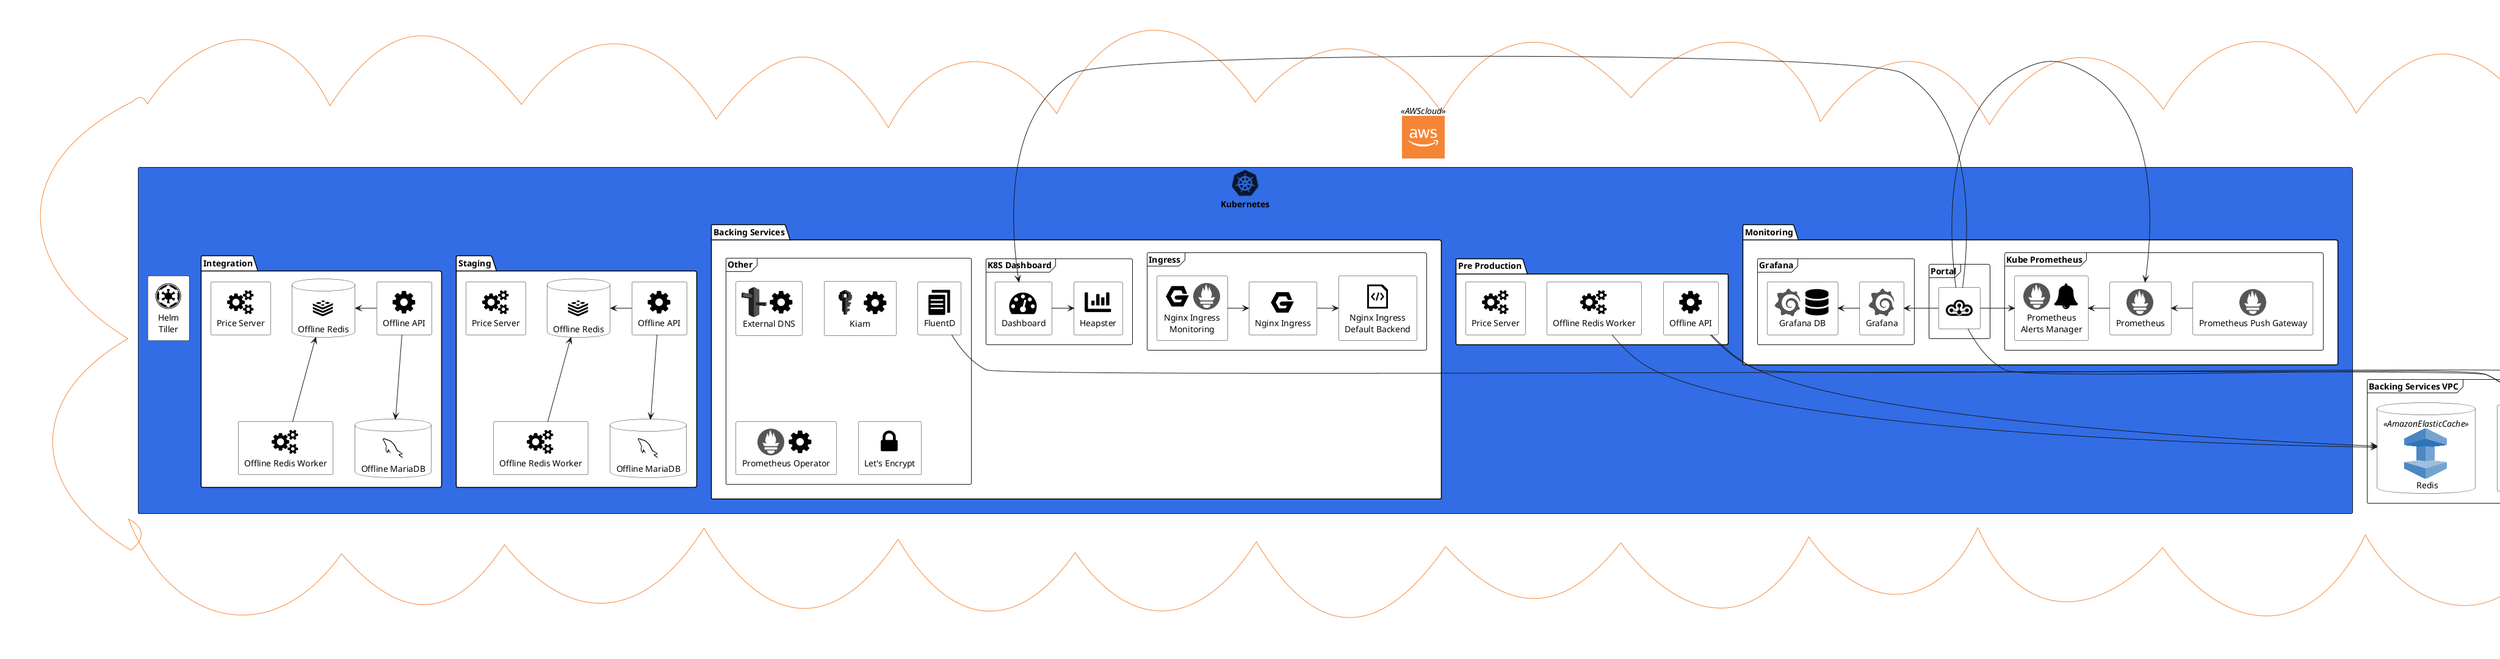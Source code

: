 @startuml

skinparam sequenceMessageAlign center

!include <cloudogu/tools/k8s.puml>
!include <cloudogu/dogus/cloudogu.puml>
!include <cloudogu/tools/prometheus.puml>
!include <cloudogu/tools/grafana.puml>
!include <tupadr3/devicons/redis.puml>
!include <tupadr3/devicons/mysql.puml>
!include <tupadr3/font-awesome/cogs.puml>
!include <tupadr3/font-awesome/cog.puml>
!include <tupadr3/font-awesome/lock.puml>
!include <tupadr3/font-awesome-5/skyatlas.puml>
!include <tupadr3/font-awesome-5/database.puml>
!include <tupadr3/font-awesome-5/chart_bar.puml>
!include <tupadr3/font-awesome-5/empire.puml>
!include <tupadr3/devicons/code_badge.puml>

!include <cloudinsight/bell.puml>
!include <cloudinsight/dashboard.puml>
!include <cloudinsight/nginx.puml>
!include <cloudinsight/copy.puml>


!include <aws/common.puml>
!include <aws/General/AWScloud/AWScloud.puml>
!include <aws/Database/AmazonRDS/AmazonRDS.puml>
!include <aws/Database/AmazonElasticCache/AmazonElasticCache.puml>
!include <aws/Analytics/AmazonES/AmazonES.puml>
!include <aws/SecurityIdentityCompliance/AWSIAM/AWSIAM.puml>
!include <aws/NetworkingContentDelivery/AmazonRoute53/AmazonRoute53.puml>


AWSCLOUD(aws) #FFFFFF {

	rectangle "<$k8s>\nKubernetes" as k8s #326de6 {

		rectangle "<$empire>\nHelm\nTiller" #FFFFFF

		package "Backing Services" #FFFFFF {
			frame "Ingress" #FFFFFF {
				rectangle "<$nginx>\nNginx Ingress" as ingress #FFFFFF
				rectangle "<$code_badge>\nNginx Ingress\nDefault Backend" as ingress_backend #FFFFFF
				rectangle "<$nginx><$prometheus>\nNginx Ingress\nMonitoring" as ingress_monitoring #FFFFFF

				ingress -right-> ingress_backend
        ingress_monitoring -> ingress
			}

			frame "K8S Dashboard" #FFFFFF {
				rectangle "<$dashboard>\nDashboard" as dashboard #FFFFFF
				rectangle "<$chart_bar>\nHeapster" as heapster #FFFFFF

				dashboard -> heapster
			}

			frame "Other" #FFFFFF {
				rectangle "<$AmazonRoute53{scale=0.6}><$cog>\nExternal DNS" as dns #FFFFFF
				rectangle "<$copy>\nFluentD" as fluentd_elasticsearch_logs #FFFFFF
				rectangle "<$AWSIAM{scale=0.5}><$cog>\nKiam" as kiam #FFFFFF
				rectangle "<$prometheus><$cog>\nPrometheus Operator" as prometheus_operator #FFFFFF
				rectangle "<$lock>\nLet's Encrypt" as tls #FFFFFF

			}

		}

		package "Monitoring" #FFFFFF {
			frame "Kube Prometheus" #FFFFFF {
				rectangle "<$prometheus>\nPrometheus" as prometheus #FFFFFF
				rectangle "<$prometheus><$bell>\nPrometheus\nAlerts Manager" as prometheus_alerts_manager #FFFFFF
				rectangle "<$prometheus>\nPrometheus Push Gateway" as prometheus_push_gateway #FFFFFF

				prometheus -left-> prometheus_alerts_manager
        prometheus_push_gateway -left-> prometheus
			}

			frame "Portal" #FFFFFF {
				rectangle "<$cloudogu>" as portal #FFFFFF
			}

			frame "Grafana" #FFFFFF {
				rectangle "<$grafana>\nGrafana" as grafana #FFFFFF
				rectangle "<$grafana><$database>\nGrafana DB" as grafana_db #FFFFFF
				grafana -left-> grafana_db
			}
		}

		package "Staging" #FFFFFF {
			database "<$mysql>\nOffline MariaDB" as staging_offline_mariadb #FFFFFF
			rectangle "<$cog>\nOffline API" as staging_offline_api #FFFFFF
			database "<$redis>\nOffline Redis" as staging_offline_redis #FFFFFF
			rectangle "<$cogs>\nOffline Redis Worker" as staging_offline_redis_worker #FFFFFF
			rectangle "<$cogs>\nPrice Server" as staging_price_server #FFFFFF

			staging_offline_api -down-> staging_offline_mariadb
			staging_offline_api -left-> staging_offline_redis
			staging_offline_redis_worker -up-> staging_offline_redis
		}

		package "Integration" #FFFFFF {
			database "<$mysql>\nOffline MariaDB" as integration_offline_mariadb #FFFFFF
			rectangle "<$cog>\nOffline API" as integration_offline_api #FFFFFF
			database "<$redis>\nOffline Redis" as integration_offline_redis #FFFFFF
			rectangle "<$cogs>\nOffline Redis Worker" as integration_offline_redis_worker #FFFFFF
			rectangle "<$cogs>\nPrice Server" as integration_price_server #FFFFFF

			integration_offline_api -down-> integration_offline_mariadb
      integration_offline_api -left-> integration_offline_redis
      integration_offline_redis_worker -up-> integration_offline_redis
		}

		package "Pre Production" #FFFFFF {
			rectangle "<$cog>\nOffline API" as pre_production_offline_api #FFFFFF
			rectangle "<$cogs>\nOffline Redis Worker" as pre_production_offline_redis_worker #FFFFFF
			rectangle "<$cogs>\nPrice Server" as pre_production_price_server #FFFFFF
		}

	}

	frame "Backing Services VPC" as backing_services_vpc {
		AMAZONRDS(rds, MariaDB, database) #FFFFFF
		AMAZONELASTICCACHE(redis, Redis, database) #FFFFFF
		AMAZONES(elastics_kibana, ElasticSearch And Kibana, rectangle) #FFFFFF
	}
}

pre_production_offline_api -down-> rds
pre_production_offline_api -> redis
pre_production_offline_redis_worker -down-> redis

portal -> prometheus
portal -left-> grafana
portal -> prometheus_alerts_manager
portal -> dashboard
portal -> elastics_kibana

fluentd_elasticsearch_logs -down-> elastics_kibana


@enduml